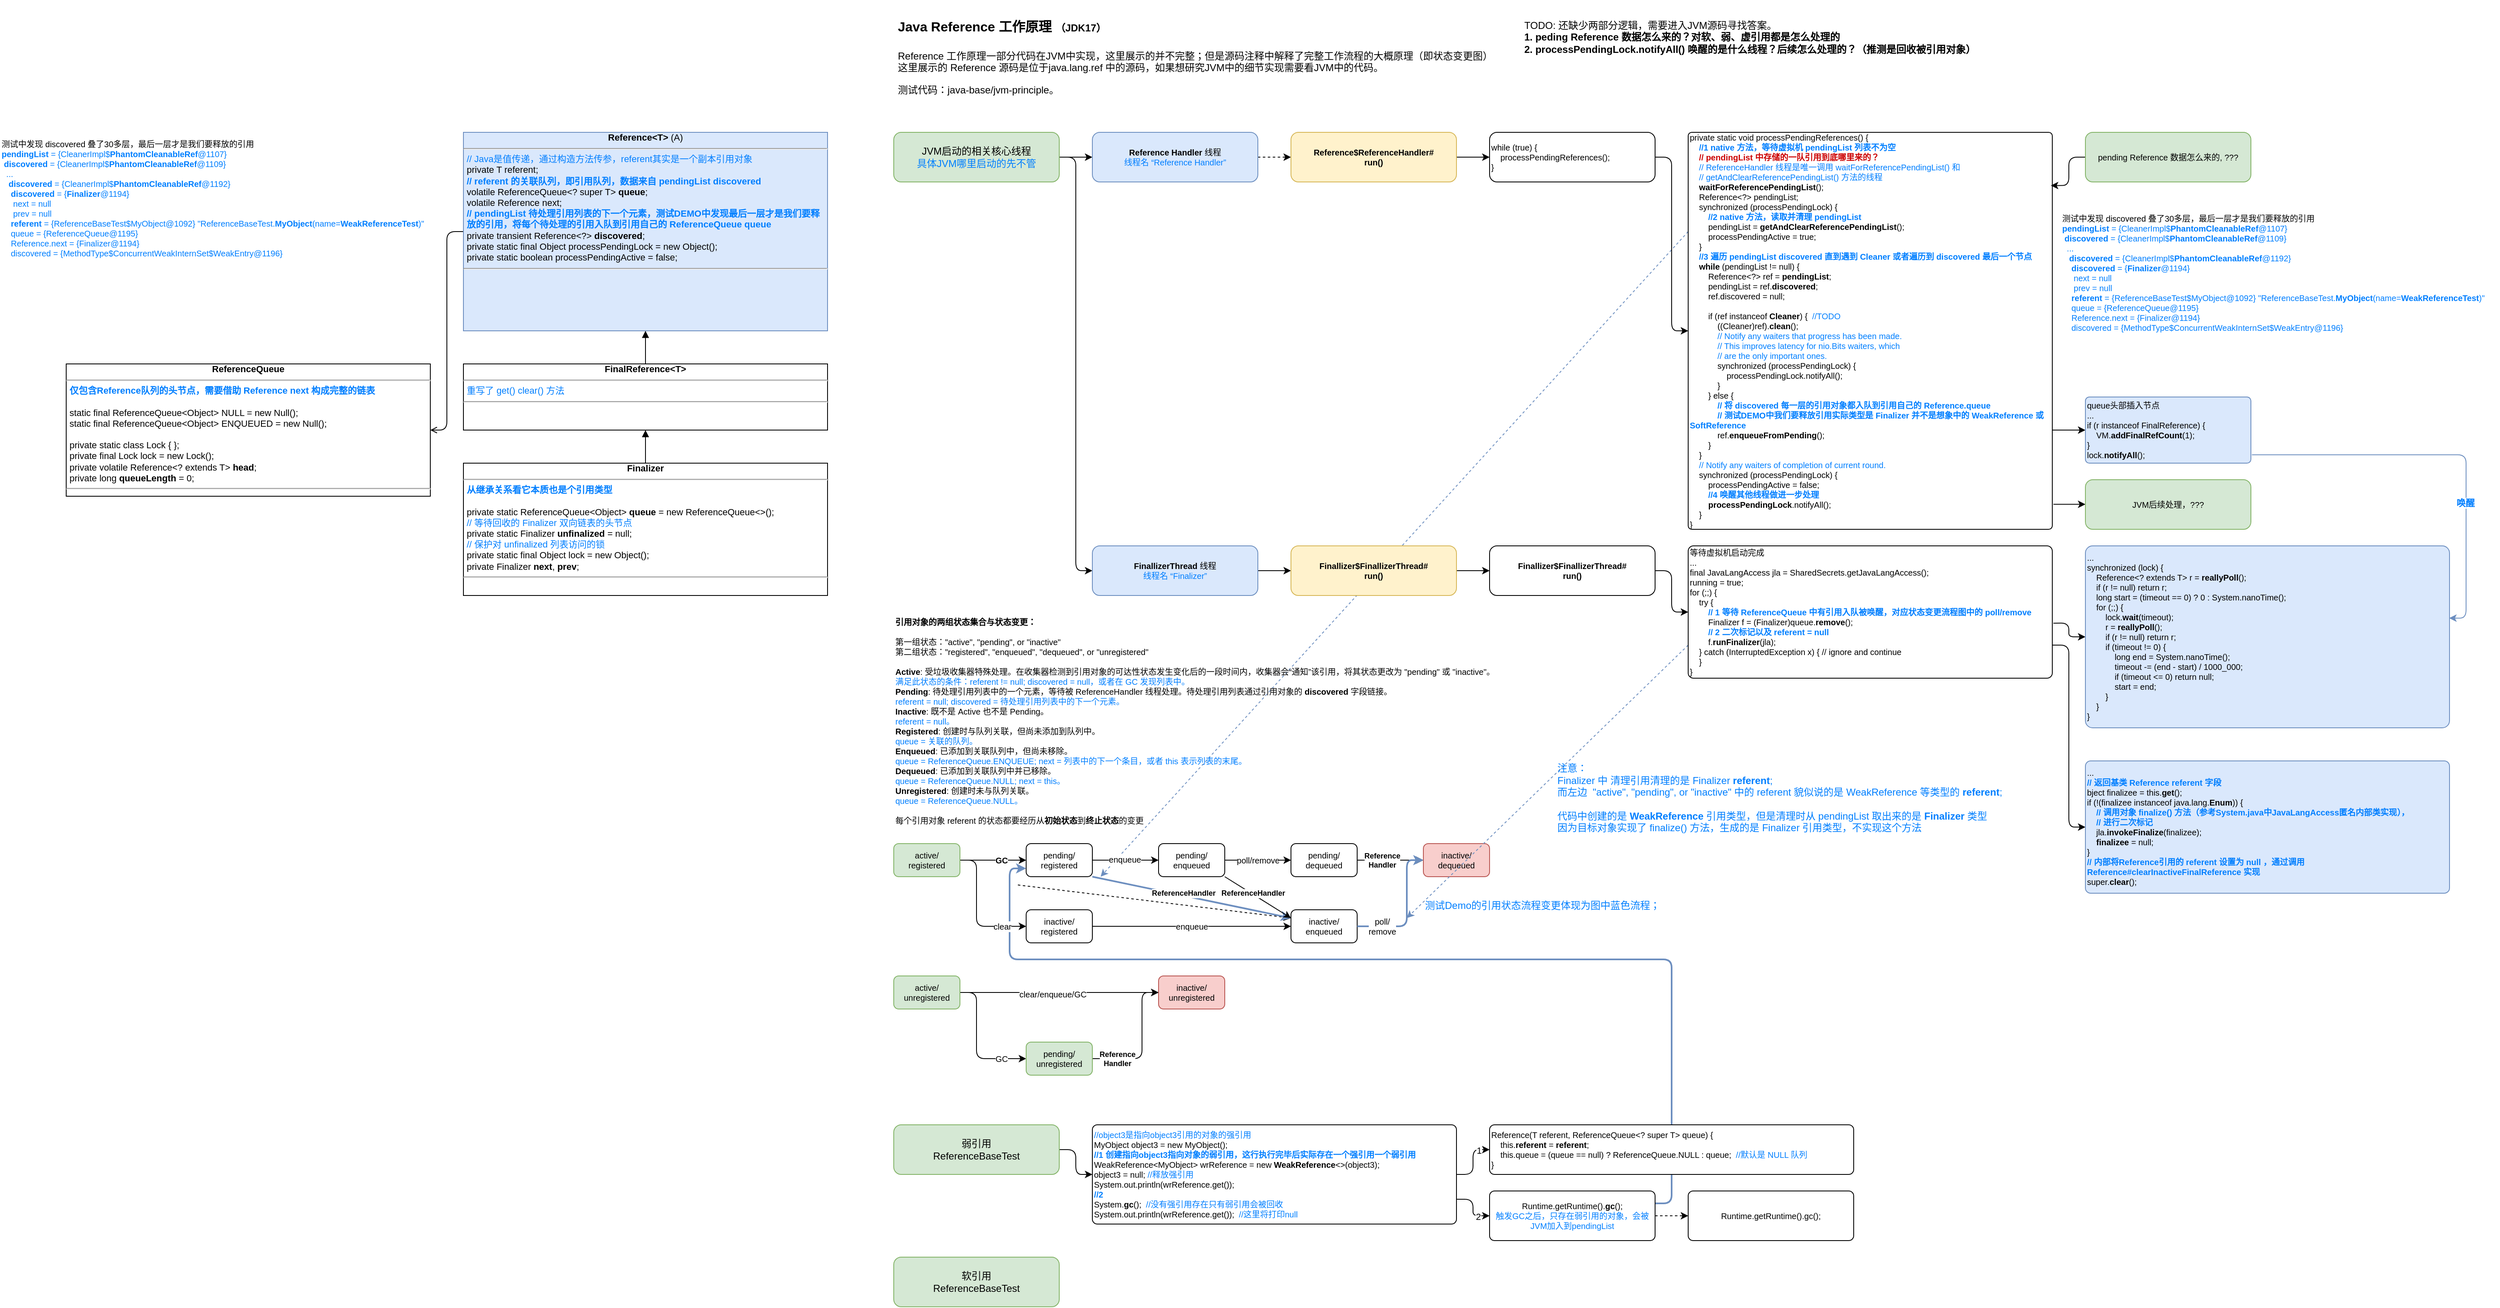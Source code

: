 <mxfile version="21.6.5" type="device">
  <diagram name="第 1 页" id="dGBytibN6w0eaGbTy-ad">
    <mxGraphModel dx="2871" dy="764" grid="1" gridSize="10" guides="1" tooltips="1" connect="1" arrows="1" fold="1" page="1" pageScale="1" pageWidth="827" pageHeight="1169" math="0" shadow="0">
      <root>
        <mxCell id="0" />
        <mxCell id="1" parent="0" />
        <mxCell id="RRvPjsy73d2A_iiVXvRi-102" style="rounded=0;orthogonalLoop=1;jettySize=auto;html=1;exitX=0;exitY=0.25;exitDx=0;exitDy=0;dashed=1;fillColor=#dae8fc;strokeColor=#6c8ebf;" edge="1" parent="1" source="RRvPjsy73d2A_iiVXvRi-16">
          <mxGeometry relative="1" as="geometry">
            <mxPoint x="290" y="1060" as="targetPoint" />
          </mxGeometry>
        </mxCell>
        <mxCell id="RRvPjsy73d2A_iiVXvRi-70" style="edgeStyle=orthogonalEdgeStyle;rounded=1;orthogonalLoop=1;jettySize=auto;html=1;exitX=1;exitY=0.25;exitDx=0;exitDy=0;entryX=0;entryY=0.75;entryDx=0;entryDy=0;fillColor=#dae8fc;strokeColor=#6c8ebf;strokeWidth=2;" edge="1" parent="1" source="RRvPjsy73d2A_iiVXvRi-65" target="RRvPjsy73d2A_iiVXvRi-22">
          <mxGeometry relative="1" as="geometry">
            <Array as="points">
              <mxPoint x="980" y="1455" />
              <mxPoint x="980" y="1160" />
              <mxPoint x="180" y="1160" />
              <mxPoint x="180" y="1050" />
            </Array>
          </mxGeometry>
        </mxCell>
        <mxCell id="RRvPjsy73d2A_iiVXvRi-1" value="&lt;h1&gt;&lt;font style=&quot;font-size: 16px;&quot;&gt;Java Reference 工作原理 &lt;/font&gt;&lt;font style=&quot;font-size: 12px;&quot;&gt;（JDK17）&lt;/font&gt;&lt;/h1&gt;&lt;p&gt;&lt;span style=&quot;background-color: initial;&quot;&gt;Reference 工作原理一部分代码在JVM中实现，这里展示的并不完整；但是源码注释中解释了完整工作流程的大概原理（即状态变更图）&lt;br&gt;这里展示的 Reference 源码是位于java.lang.ref 中的源码，如果想研究JVM中的细节实现需要看JVM中的代码。&lt;/span&gt;&lt;br&gt;&lt;/p&gt;&lt;p&gt;&lt;span style=&quot;background-color: initial;&quot;&gt;测试代码：java-base/jvm-principle。&lt;/span&gt;&lt;br&gt;&lt;/p&gt;" style="text;html=1;strokeColor=none;fillColor=none;spacing=5;spacingTop=-20;whiteSpace=wrap;overflow=hidden;rounded=0;" vertex="1" parent="1">
          <mxGeometry x="40" y="10" width="760" height="110" as="geometry" />
        </mxCell>
        <mxCell id="RRvPjsy73d2A_iiVXvRi-2" value="软引用&lt;br&gt;ReferenceBaseTest" style="rounded=1;whiteSpace=wrap;html=1;fillColor=#d5e8d4;strokeColor=#82b366;" vertex="1" parent="1">
          <mxGeometry x="40" y="1520" width="200" height="60" as="geometry" />
        </mxCell>
        <mxCell id="RRvPjsy73d2A_iiVXvRi-63" style="edgeStyle=orthogonalEdgeStyle;rounded=1;orthogonalLoop=1;jettySize=auto;html=1;exitX=1;exitY=0.5;exitDx=0;exitDy=0;" edge="1" parent="1" source="RRvPjsy73d2A_iiVXvRi-5" target="RRvPjsy73d2A_iiVXvRi-61">
          <mxGeometry relative="1" as="geometry" />
        </mxCell>
        <mxCell id="RRvPjsy73d2A_iiVXvRi-5" value="弱引用&lt;br&gt;ReferenceBaseTest" style="rounded=1;whiteSpace=wrap;html=1;fillColor=#d5e8d4;strokeColor=#82b366;" vertex="1" parent="1">
          <mxGeometry x="40" y="1360" width="200" height="60" as="geometry" />
        </mxCell>
        <mxCell id="RRvPjsy73d2A_iiVXvRi-11" value="" style="edgeStyle=orthogonalEdgeStyle;rounded=1;orthogonalLoop=1;jettySize=auto;html=1;" edge="1" parent="1" source="RRvPjsy73d2A_iiVXvRi-9" target="RRvPjsy73d2A_iiVXvRi-10">
          <mxGeometry relative="1" as="geometry" />
        </mxCell>
        <mxCell id="RRvPjsy73d2A_iiVXvRi-87" style="edgeStyle=orthogonalEdgeStyle;rounded=1;orthogonalLoop=1;jettySize=auto;html=1;exitX=1;exitY=0.5;exitDx=0;exitDy=0;entryX=0;entryY=0.5;entryDx=0;entryDy=0;" edge="1" parent="1" source="RRvPjsy73d2A_iiVXvRi-9" target="RRvPjsy73d2A_iiVXvRi-86">
          <mxGeometry relative="1" as="geometry" />
        </mxCell>
        <mxCell id="RRvPjsy73d2A_iiVXvRi-9" value="JVM启动的相关核心线程&lt;br&gt;&lt;font color=&quot;#007fff&quot;&gt;具体JVM哪里启动的先不管&lt;/font&gt;" style="rounded=1;whiteSpace=wrap;html=1;fillColor=#d5e8d4;strokeColor=#82b366;" vertex="1" parent="1">
          <mxGeometry x="40" y="160" width="200" height="60" as="geometry" />
        </mxCell>
        <mxCell id="RRvPjsy73d2A_iiVXvRi-13" value="" style="edgeStyle=orthogonalEdgeStyle;rounded=1;orthogonalLoop=1;jettySize=auto;html=1;dashed=1;" edge="1" parent="1" source="RRvPjsy73d2A_iiVXvRi-10" target="RRvPjsy73d2A_iiVXvRi-12">
          <mxGeometry relative="1" as="geometry" />
        </mxCell>
        <mxCell id="RRvPjsy73d2A_iiVXvRi-10" value="&lt;b style=&quot;font-size: 10px;&quot;&gt;Reference Handler&lt;/b&gt; 线程&lt;br&gt;&lt;font color=&quot;#007fff&quot;&gt;线程名 “Reference Handler”&lt;/font&gt;" style="rounded=1;whiteSpace=wrap;html=1;fillColor=#dae8fc;strokeColor=#6c8ebf;fontSize=10;" vertex="1" parent="1">
          <mxGeometry x="280" y="160" width="200" height="60" as="geometry" />
        </mxCell>
        <mxCell id="RRvPjsy73d2A_iiVXvRi-15" value="" style="edgeStyle=orthogonalEdgeStyle;rounded=1;orthogonalLoop=1;jettySize=auto;html=1;" edge="1" parent="1" source="RRvPjsy73d2A_iiVXvRi-12" target="RRvPjsy73d2A_iiVXvRi-14">
          <mxGeometry relative="1" as="geometry" />
        </mxCell>
        <mxCell id="RRvPjsy73d2A_iiVXvRi-12" value="&lt;b style=&quot;font-size: 10px;&quot;&gt;Reference$ReferenceHandler#&lt;br style=&quot;font-size: 10px;&quot;&gt;run()&lt;/b&gt;" style="rounded=1;whiteSpace=wrap;html=1;fillColor=#fff2cc;strokeColor=#d6b656;fontSize=10;" vertex="1" parent="1">
          <mxGeometry x="520" y="160" width="200" height="60" as="geometry" />
        </mxCell>
        <mxCell id="RRvPjsy73d2A_iiVXvRi-17" value="" style="edgeStyle=orthogonalEdgeStyle;rounded=1;orthogonalLoop=1;jettySize=auto;html=1;" edge="1" parent="1" source="RRvPjsy73d2A_iiVXvRi-14" target="RRvPjsy73d2A_iiVXvRi-16">
          <mxGeometry relative="1" as="geometry" />
        </mxCell>
        <mxCell id="RRvPjsy73d2A_iiVXvRi-14" value="&lt;div style=&quot;font-size: 10px;&quot;&gt;while (true) {&lt;/div&gt;&lt;div style=&quot;font-size: 10px;&quot;&gt;&amp;nbsp; &amp;nbsp; processPendingReferences();&lt;/div&gt;&lt;div style=&quot;font-size: 10px;&quot;&gt;}&lt;/div&gt;" style="rounded=1;whiteSpace=wrap;html=1;align=left;fontSize=10;" vertex="1" parent="1">
          <mxGeometry x="760" y="160" width="200" height="60" as="geometry" />
        </mxCell>
        <mxCell id="RRvPjsy73d2A_iiVXvRi-82" style="edgeStyle=orthogonalEdgeStyle;rounded=1;orthogonalLoop=1;jettySize=auto;html=1;exitX=1.003;exitY=0.937;exitDx=0;exitDy=0;entryX=0;entryY=0.5;entryDx=0;entryDy=0;exitPerimeter=0;" edge="1" parent="1" source="RRvPjsy73d2A_iiVXvRi-16" target="RRvPjsy73d2A_iiVXvRi-81">
          <mxGeometry relative="1" as="geometry" />
        </mxCell>
        <mxCell id="RRvPjsy73d2A_iiVXvRi-85" style="edgeStyle=orthogonalEdgeStyle;rounded=1;orthogonalLoop=1;jettySize=auto;html=1;exitX=1;exitY=0.75;exitDx=0;exitDy=0;" edge="1" parent="1" source="RRvPjsy73d2A_iiVXvRi-16" target="RRvPjsy73d2A_iiVXvRi-84">
          <mxGeometry relative="1" as="geometry" />
        </mxCell>
        <mxCell id="RRvPjsy73d2A_iiVXvRi-16" value="&lt;div style=&quot;font-size: 10px;&quot;&gt;private static void processPendingReferences() {&lt;/div&gt;&lt;div style=&quot;font-size: 10px;&quot;&gt;&lt;font color=&quot;#007fff&quot;&gt;&amp;nbsp; &lt;b&gt;&amp;nbsp; //1 native 方法，等待虚拟机 pendingList 列表不为空&lt;/b&gt;&lt;/font&gt;&lt;/div&gt;&lt;div style=&quot;font-size: 10px;&quot;&gt;&lt;b style=&quot;&quot;&gt;&lt;font color=&quot;#cc0000&quot;&gt;&amp;nbsp; &amp;nbsp; // pendingList 中存储的一队引用到底哪里来的？&lt;/font&gt;&lt;/b&gt;&lt;/div&gt;&lt;div style=&quot;font-size: 10px;&quot;&gt;&lt;font color=&quot;#007fff&quot;&gt;&amp;nbsp; &amp;nbsp; // ReferenceHandler 线程是唯一调用 waitForReferencePendingList() 和&amp;nbsp; &lt;br&gt;&amp;nbsp; &amp;nbsp; // getAndClearReferencePendingList() 方法的线程&lt;/font&gt;&lt;/div&gt;&lt;div style=&quot;font-size: 10px;&quot;&gt;&amp;nbsp; &amp;nbsp; &lt;b&gt;waitForReferencePendingList&lt;/b&gt;();&lt;/div&gt;&lt;div style=&quot;font-size: 10px;&quot;&gt;&amp;nbsp; &amp;nbsp; Reference&amp;lt;?&amp;gt; pendingList;&lt;/div&gt;&lt;div style=&quot;font-size: 10px;&quot;&gt;&amp;nbsp; &amp;nbsp; synchronized (processPendingLock) {&lt;/div&gt;&lt;div style=&quot;font-size: 10px;&quot;&gt;&lt;font color=&quot;#007fff&quot;&gt;&lt;b&gt;&lt;span style=&quot;white-space: pre;&quot;&gt;&#x9;&lt;/span&gt;//2 native 方法，读取并清理 pendingList&lt;br&gt;&lt;/b&gt;&lt;/font&gt;&lt;/div&gt;&lt;div style=&quot;font-size: 10px;&quot;&gt;&amp;nbsp; &amp;nbsp; &amp;nbsp; &amp;nbsp; pendingList = &lt;b&gt;getAndClearReferencePendingList&lt;/b&gt;();&lt;/div&gt;&lt;div style=&quot;font-size: 10px;&quot;&gt;&amp;nbsp; &amp;nbsp; &amp;nbsp; &amp;nbsp; processPendingActive = true;&lt;/div&gt;&lt;div style=&quot;font-size: 10px;&quot;&gt;&amp;nbsp; &amp;nbsp; }&lt;/div&gt;&lt;div style=&quot;font-size: 10px;&quot;&gt;&lt;b&gt;&lt;font color=&quot;#007fff&quot;&gt;&amp;nbsp; &amp;nbsp; //3 遍历 pendingList discovered 直到遇到 Cleaner 或者遍历到 discovered 最后一个节点&lt;/font&gt;&lt;/b&gt;&lt;/div&gt;&lt;div style=&quot;font-size: 10px;&quot;&gt;&amp;nbsp; &amp;nbsp; &lt;b&gt;while&lt;/b&gt; (pendingList != null) {&lt;/div&gt;&lt;div style=&quot;font-size: 10px;&quot;&gt;&amp;nbsp; &amp;nbsp; &amp;nbsp; &amp;nbsp; Reference&amp;lt;?&amp;gt; ref = &lt;b&gt;pendingList&lt;/b&gt;;&lt;/div&gt;&lt;div style=&quot;font-size: 10px;&quot;&gt;&amp;nbsp; &amp;nbsp; &amp;nbsp; &amp;nbsp; pendingList = ref.&lt;b&gt;discovered&lt;/b&gt;;&lt;/div&gt;&lt;div style=&quot;font-size: 10px;&quot;&gt;&amp;nbsp; &amp;nbsp; &amp;nbsp; &amp;nbsp; ref.discovered = null;&lt;/div&gt;&lt;div style=&quot;font-size: 10px;&quot;&gt;&lt;br style=&quot;font-size: 10px;&quot;&gt;&lt;/div&gt;&lt;div style=&quot;font-size: 10px;&quot;&gt;&amp;nbsp; &amp;nbsp; &amp;nbsp; &amp;nbsp; if (ref instanceof &lt;b&gt;Cleaner&lt;/b&gt;) {&amp;nbsp; &lt;font color=&quot;#007fff&quot;&gt;//TODO&lt;/font&gt;&lt;/div&gt;&lt;div style=&quot;font-size: 10px;&quot;&gt;&amp;nbsp; &amp;nbsp; &amp;nbsp; &amp;nbsp; &amp;nbsp; &amp;nbsp; ((Cleaner)ref).&lt;b&gt;clean&lt;/b&gt;();&lt;/div&gt;&lt;div style=&quot;font-size: 10px;&quot;&gt;&lt;font color=&quot;#007fff&quot;&gt;&amp;nbsp; &amp;nbsp; &amp;nbsp; &amp;nbsp; &amp;nbsp; &amp;nbsp; // Notify any waiters that progress has been made.&lt;/font&gt;&lt;/div&gt;&lt;div style=&quot;font-size: 10px;&quot;&gt;&lt;font color=&quot;#007fff&quot;&gt;&amp;nbsp; &amp;nbsp; &amp;nbsp; &amp;nbsp; &amp;nbsp; &amp;nbsp; // This improves latency for nio.Bits waiters, which&lt;/font&gt;&lt;/div&gt;&lt;div style=&quot;font-size: 10px;&quot;&gt;&lt;font color=&quot;#007fff&quot;&gt;&amp;nbsp; &amp;nbsp; &amp;nbsp; &amp;nbsp; &amp;nbsp; &amp;nbsp; // are the only important ones.&lt;/font&gt;&lt;/div&gt;&lt;div style=&quot;font-size: 10px;&quot;&gt;&amp;nbsp; &amp;nbsp; &amp;nbsp; &amp;nbsp; &amp;nbsp; &amp;nbsp; synchronized (processPendingLock) {&lt;/div&gt;&lt;div style=&quot;font-size: 10px;&quot;&gt;&amp;nbsp; &amp;nbsp; &amp;nbsp; &amp;nbsp; &amp;nbsp; &amp;nbsp; &amp;nbsp; &amp;nbsp; processPendingLock.notifyAll();&lt;/div&gt;&lt;div style=&quot;font-size: 10px;&quot;&gt;&amp;nbsp; &amp;nbsp; &amp;nbsp; &amp;nbsp; &amp;nbsp; &amp;nbsp; }&lt;/div&gt;&lt;div style=&quot;font-size: 10px;&quot;&gt;&amp;nbsp; &amp;nbsp; &amp;nbsp; &amp;nbsp; } else {&lt;/div&gt;&lt;div style=&quot;font-size: 10px;&quot;&gt;&lt;font color=&quot;#007fff&quot;&gt;&lt;b&gt;&lt;span style=&quot;white-space: pre;&quot;&gt;&#x9;&lt;/span&gt;&amp;nbsp; &amp;nbsp; // 将 discovered 每一层的引用对象都入队到引用自己的 Reference.queue&amp;nbsp;&lt;/b&gt;&lt;/font&gt;&lt;br&gt;&lt;/div&gt;&lt;div style=&quot;font-size: 10px;&quot;&gt;&lt;font color=&quot;#007fff&quot;&gt;&lt;b&gt;&amp;nbsp; &amp;nbsp; &amp;nbsp; &amp;nbsp; &amp;nbsp; &amp;nbsp; // 测试DEMO中我们要释放引用实际类型是 Finalizer 并不是想象中的 WeakReference 或 SoftReference&lt;/b&gt;&lt;/font&gt;&lt;/div&gt;&lt;div style=&quot;font-size: 10px;&quot;&gt;&amp;nbsp; &amp;nbsp; &amp;nbsp; &amp;nbsp; &amp;nbsp; &amp;nbsp; ref.&lt;b&gt;enqueueFromPending&lt;/b&gt;();&lt;/div&gt;&lt;div style=&quot;font-size: 10px;&quot;&gt;&amp;nbsp; &amp;nbsp; &amp;nbsp; &amp;nbsp; }&lt;/div&gt;&lt;div style=&quot;font-size: 10px;&quot;&gt;&amp;nbsp; &amp;nbsp; }&lt;/div&gt;&lt;div style=&quot;font-size: 10px;&quot;&gt;&lt;font color=&quot;#007fff&quot;&gt;&amp;nbsp; &amp;nbsp; // Notify any waiters of completion of current round.&lt;/font&gt;&lt;/div&gt;&lt;div style=&quot;font-size: 10px;&quot;&gt;&amp;nbsp; &amp;nbsp; synchronized (processPendingLock) {&lt;/div&gt;&lt;div style=&quot;font-size: 10px;&quot;&gt;&amp;nbsp; &amp;nbsp; &amp;nbsp; &amp;nbsp; processPendingActive = false;&lt;/div&gt;&lt;div style=&quot;font-size: 10px;&quot;&gt;&lt;font color=&quot;#007fff&quot;&gt;&lt;b&gt;&amp;nbsp; &amp;nbsp; &amp;nbsp; &amp;nbsp; //4 唤醒其他线程做进一步处理&lt;/b&gt;&lt;/font&gt;&lt;/div&gt;&lt;div style=&quot;font-size: 10px;&quot;&gt;&amp;nbsp; &amp;nbsp; &amp;nbsp; &amp;nbsp; &lt;b&gt;processPendingLock&lt;/b&gt;.notifyAll();&lt;/div&gt;&lt;div style=&quot;font-size: 10px;&quot;&gt;&amp;nbsp; &amp;nbsp; }&lt;/div&gt;&lt;div style=&quot;font-size: 10px;&quot;&gt;}&lt;/div&gt;" style="rounded=1;whiteSpace=wrap;html=1;align=left;arcSize=1;fontSize=10;" vertex="1" parent="1">
          <mxGeometry x="1000" y="160" width="440" height="480" as="geometry" />
        </mxCell>
        <mxCell id="RRvPjsy73d2A_iiVXvRi-78" style="edgeStyle=orthogonalEdgeStyle;rounded=1;orthogonalLoop=1;jettySize=auto;html=1;exitX=0;exitY=0.5;exitDx=0;exitDy=0;entryX=1;entryY=0.5;entryDx=0;entryDy=0;endArrow=open;endFill=0;" edge="1" parent="1" source="RRvPjsy73d2A_iiVXvRi-18" target="RRvPjsy73d2A_iiVXvRi-77">
          <mxGeometry relative="1" as="geometry" />
        </mxCell>
        <mxCell id="RRvPjsy73d2A_iiVXvRi-18" value="&lt;div style=&quot;text-align: center; font-size: 11px;&quot;&gt;&lt;b style=&quot;font-size: 11px;&quot;&gt;Reference&amp;lt;T&amp;gt;&lt;/b&gt;&lt;span style=&quot;background-color: initial; font-size: 11px;&quot;&gt;&amp;nbsp;(A)&lt;/span&gt;&lt;/div&gt;&lt;hr style=&quot;font-size: 11px;&quot;&gt;&lt;p style=&quot;margin: 0px 0px 0px 4px; font-size: 11px;&quot;&gt;&lt;font color=&quot;#007fff&quot; style=&quot;font-size: 11px;&quot;&gt;// Java是值传递，通过构造方法传参，referent其实是一个副本引用对象&lt;/font&gt;&lt;/p&gt;&lt;p style=&quot;margin: 0px 0px 0px 4px; font-size: 11px;&quot;&gt;private T referent;&lt;/p&gt;&lt;p style=&quot;margin: 0px 0px 0px 4px; font-size: 11px;&quot;&gt;&lt;font color=&quot;#007fff&quot; style=&quot;font-size: 11px;&quot;&gt;&lt;b&gt;// referent 的关联队列，即引用队列，数据来自 pendingList discovered&amp;nbsp;&lt;/b&gt;&lt;/font&gt;&lt;/p&gt;&lt;p style=&quot;margin: 0px 0px 0px 4px; font-size: 11px;&quot;&gt;volatile ReferenceQueue&amp;lt;? super T&amp;gt; &lt;b style=&quot;font-size: 11px;&quot;&gt;queue&lt;/b&gt;;&lt;br style=&quot;font-size: 11px;&quot;&gt;&lt;/p&gt;&lt;p style=&quot;margin: 0px 0px 0px 4px; font-size: 11px;&quot;&gt;volatile Reference next;&lt;br style=&quot;font-size: 11px;&quot;&gt;&lt;/p&gt;&lt;p style=&quot;margin: 0px 0px 0px 4px; font-size: 11px;&quot;&gt;&lt;font color=&quot;#007fff&quot;&gt;&lt;b&gt;//&amp;nbsp;pendingList 待处理引用列表的下一个元素，测试DEMO中发现最后一层才是我们要释放的引用，将每个待处理的引用入队到引用自己的&lt;/b&gt;&lt;/font&gt;&lt;font color=&quot;#007fff&quot;&gt;&lt;b&gt;&amp;nbsp;ReferenceQueue queue&lt;/b&gt;&lt;/font&gt;&lt;/p&gt;&lt;p style=&quot;margin: 0px 0px 0px 4px; font-size: 11px;&quot;&gt;private transient Reference&amp;lt;?&amp;gt; &lt;b&gt;discovered&lt;/b&gt;;&lt;/p&gt;&lt;p style=&quot;margin: 0px 0px 0px 4px; font-size: 11px;&quot;&gt;private static final Object processPendingLock = new Object();&lt;/p&gt;&lt;p style=&quot;margin: 0px 0px 0px 4px; font-size: 11px;&quot;&gt;private static boolean processPendingActive = false;&lt;/p&gt;&lt;hr style=&quot;font-size: 11px;&quot;&gt;&lt;p style=&quot;margin: 0px 0px 0px 4px; font-size: 11px;&quot;&gt;&lt;br style=&quot;font-size: 11px;&quot;&gt;&lt;/p&gt;" style="verticalAlign=top;align=left;overflow=fill;fontSize=11;fontFamily=Helvetica;html=1;whiteSpace=wrap;fillColor=#dae8fc;strokeColor=#6c8ebf;" vertex="1" parent="1">
          <mxGeometry x="-480" y="160" width="440" height="240" as="geometry" />
        </mxCell>
        <mxCell id="RRvPjsy73d2A_iiVXvRi-19" value="&lt;b&gt;引用对象的两组状态集合与状态变更：&lt;br style=&quot;font-size: 10px;&quot;&gt;&lt;/b&gt;&lt;br&gt;第一组状态：&quot;active&quot;, &quot;pending&quot;, or &quot;inactive&quot;&lt;br style=&quot;font-size: 10px;&quot;&gt;第二组状态：&quot;registered&quot;, &quot;enqueued&quot;, &quot;dequeued&quot;, or &quot;unregistered&quot;&lt;br&gt;&lt;br&gt;&lt;div&gt;&lt;b&gt;Active&lt;/b&gt;: 受垃圾收集器特殊处理。在收集器检测到引用对象的可达性状态发生变化后的一段时间内，收集器会“通知”该引用，将其状态更改为 &quot;pending&quot; 或 &quot;inactive&quot;。&lt;/div&gt;&lt;div&gt;&lt;font color=&quot;#007fff&quot;&gt;满足此状态的条件：referent != null; discovered = null，或者在 GC 发现列表中。&lt;/font&gt;&lt;/div&gt;&lt;div&gt;&lt;b&gt;Pending&lt;/b&gt;: 待处理引用列表中的一个元素，等待被 ReferenceHandler 线程处理。待处理引用列表通过引用对象的 &lt;b&gt;discovered&lt;/b&gt; 字段链接。&lt;/div&gt;&lt;div&gt;&lt;font color=&quot;#007fff&quot;&gt;referent = null; discovered = 待处理引用列表中的下一个元素。&lt;/font&gt;&lt;/div&gt;&lt;div&gt;&lt;b&gt;Inactive&lt;/b&gt;: 既不是 Active 也不是 Pending。&lt;/div&gt;&lt;div&gt;&lt;font color=&quot;#007fff&quot;&gt;referent = null。&lt;/font&gt;&lt;/div&gt;&lt;div&gt;&lt;b&gt;Registered&lt;/b&gt;: 创建时与队列关联，但尚未添加到队列中。&lt;/div&gt;&lt;div&gt;&lt;font color=&quot;#007fff&quot;&gt;queue = 关联的队列。&lt;/font&gt;&lt;/div&gt;&lt;div&gt;&lt;b&gt;Enqueued&lt;/b&gt;: 已添加到关联队列中，但尚未移除。&lt;/div&gt;&lt;div&gt;&lt;font color=&quot;#007fff&quot;&gt;queue = ReferenceQueue.ENQUEUE; next = 列表中的下一个条目，或者 this 表示列表的末尾。&lt;/font&gt;&lt;/div&gt;&lt;div&gt;&lt;b&gt;Dequeued&lt;/b&gt;: 已添加到关联队列中并已移除。&lt;/div&gt;&lt;div&gt;&lt;font color=&quot;#007fff&quot;&gt;queue = ReferenceQueue.NULL; next = this。&lt;/font&gt;&lt;/div&gt;&lt;div&gt;&lt;b&gt;Unregistered&lt;/b&gt;: 创建时未与队列关联。&lt;/div&gt;&lt;div&gt;&lt;font color=&quot;#007fff&quot;&gt;queue = ReferenceQueue.NULL。&lt;/font&gt;&lt;/div&gt;&lt;div&gt;&lt;font color=&quot;#007fff&quot;&gt;&lt;br&gt;&lt;/font&gt;&lt;/div&gt;&lt;div&gt;每个引用对象 referent 的状态都要经历从&lt;b&gt;初始状态&lt;/b&gt;到&lt;b&gt;终止状态&lt;/b&gt;的变更&lt;/div&gt;" style="text;html=1;align=left;verticalAlign=top;resizable=0;points=[];autosize=1;strokeColor=none;fillColor=none;fontSize=10;" vertex="1" parent="1">
          <mxGeometry x="40" y="740" width="750" height="270" as="geometry" />
        </mxCell>
        <mxCell id="RRvPjsy73d2A_iiVXvRi-23" value="" style="edgeStyle=orthogonalEdgeStyle;rounded=1;orthogonalLoop=1;jettySize=auto;html=1;" edge="1" parent="1" source="RRvPjsy73d2A_iiVXvRi-20" target="RRvPjsy73d2A_iiVXvRi-22">
          <mxGeometry relative="1" as="geometry" />
        </mxCell>
        <mxCell id="RRvPjsy73d2A_iiVXvRi-24" value="GC" style="edgeLabel;html=1;align=center;verticalAlign=middle;resizable=0;points=[];fontSize=10;fontStyle=1" vertex="1" connectable="0" parent="RRvPjsy73d2A_iiVXvRi-23">
          <mxGeometry x="-0.021" y="1" relative="1" as="geometry">
            <mxPoint x="11" y="1" as="offset" />
          </mxGeometry>
        </mxCell>
        <mxCell id="RRvPjsy73d2A_iiVXvRi-36" style="edgeStyle=orthogonalEdgeStyle;rounded=1;orthogonalLoop=1;jettySize=auto;html=1;exitX=1;exitY=0.5;exitDx=0;exitDy=0;entryX=0;entryY=0.5;entryDx=0;entryDy=0;" edge="1" parent="1" source="RRvPjsy73d2A_iiVXvRi-20" target="RRvPjsy73d2A_iiVXvRi-35">
          <mxGeometry relative="1" as="geometry">
            <Array as="points">
              <mxPoint x="140" y="1040" />
              <mxPoint x="140" y="1120" />
            </Array>
          </mxGeometry>
        </mxCell>
        <mxCell id="RRvPjsy73d2A_iiVXvRi-37" value="&lt;font style=&quot;font-size: 10px;&quot;&gt;clear&lt;/font&gt;" style="edgeLabel;html=1;align=center;verticalAlign=middle;resizable=0;points=[];" vertex="1" connectable="0" parent="RRvPjsy73d2A_iiVXvRi-36">
          <mxGeometry x="0.545" y="-2" relative="1" as="geometry">
            <mxPoint x="7" y="-2" as="offset" />
          </mxGeometry>
        </mxCell>
        <mxCell id="RRvPjsy73d2A_iiVXvRi-59" style="rounded=1;orthogonalLoop=1;jettySize=auto;html=1;entryX=0;entryY=0.25;entryDx=0;entryDy=0;dashed=1;" edge="1" parent="1" target="RRvPjsy73d2A_iiVXvRi-38">
          <mxGeometry relative="1" as="geometry">
            <mxPoint x="190" y="1070" as="sourcePoint" />
          </mxGeometry>
        </mxCell>
        <mxCell id="RRvPjsy73d2A_iiVXvRi-20" value="active/&lt;br&gt;registered" style="rounded=1;whiteSpace=wrap;html=1;fontSize=10;fillColor=#d5e8d4;strokeColor=#82b366;" vertex="1" parent="1">
          <mxGeometry x="40" y="1020" width="80" height="40" as="geometry" />
        </mxCell>
        <mxCell id="RRvPjsy73d2A_iiVXvRi-46" style="edgeStyle=orthogonalEdgeStyle;rounded=1;orthogonalLoop=1;jettySize=auto;html=1;exitX=1;exitY=0.5;exitDx=0;exitDy=0;" edge="1" parent="1" source="RRvPjsy73d2A_iiVXvRi-21" target="RRvPjsy73d2A_iiVXvRi-45">
          <mxGeometry relative="1" as="geometry" />
        </mxCell>
        <mxCell id="RRvPjsy73d2A_iiVXvRi-47" value="clear/enqueue/GC" style="edgeLabel;html=1;align=center;verticalAlign=middle;resizable=0;points=[];fontSize=10;" vertex="1" connectable="0" parent="RRvPjsy73d2A_iiVXvRi-46">
          <mxGeometry x="-0.07" y="-2" relative="1" as="geometry">
            <mxPoint as="offset" />
          </mxGeometry>
        </mxCell>
        <mxCell id="RRvPjsy73d2A_iiVXvRi-49" style="edgeStyle=orthogonalEdgeStyle;rounded=1;orthogonalLoop=1;jettySize=auto;html=1;exitX=1;exitY=0.5;exitDx=0;exitDy=0;entryX=0;entryY=0.5;entryDx=0;entryDy=0;" edge="1" parent="1" source="RRvPjsy73d2A_iiVXvRi-21" target="RRvPjsy73d2A_iiVXvRi-48">
          <mxGeometry relative="1" as="geometry">
            <Array as="points">
              <mxPoint x="140" y="1200" />
              <mxPoint x="140" y="1280" />
            </Array>
          </mxGeometry>
        </mxCell>
        <mxCell id="RRvPjsy73d2A_iiVXvRi-50" value="GC" style="edgeLabel;html=1;align=center;verticalAlign=middle;resizable=0;points=[];fontSize=10;" vertex="1" connectable="0" parent="RRvPjsy73d2A_iiVXvRi-49">
          <mxGeometry x="0.515" relative="1" as="geometry">
            <mxPoint x="9" as="offset" />
          </mxGeometry>
        </mxCell>
        <mxCell id="RRvPjsy73d2A_iiVXvRi-21" value="active/&lt;br&gt;unregistered" style="rounded=1;whiteSpace=wrap;html=1;fontSize=10;fillColor=#d5e8d4;strokeColor=#82b366;" vertex="1" parent="1">
          <mxGeometry x="40" y="1180" width="80" height="40" as="geometry" />
        </mxCell>
        <mxCell id="RRvPjsy73d2A_iiVXvRi-27" style="edgeStyle=orthogonalEdgeStyle;rounded=1;orthogonalLoop=1;jettySize=auto;html=1;exitX=1;exitY=0.5;exitDx=0;exitDy=0;" edge="1" parent="1" source="RRvPjsy73d2A_iiVXvRi-22" target="RRvPjsy73d2A_iiVXvRi-26">
          <mxGeometry relative="1" as="geometry" />
        </mxCell>
        <mxCell id="RRvPjsy73d2A_iiVXvRi-32" value="enqueue" style="edgeLabel;html=1;align=center;verticalAlign=middle;resizable=0;points=[];fontSize=10;" vertex="1" connectable="0" parent="RRvPjsy73d2A_iiVXvRi-27">
          <mxGeometry x="-0.021" y="1" relative="1" as="geometry">
            <mxPoint as="offset" />
          </mxGeometry>
        </mxCell>
        <mxCell id="RRvPjsy73d2A_iiVXvRi-56" style="rounded=1;orthogonalLoop=1;jettySize=auto;html=1;exitX=1;exitY=1;exitDx=0;exitDy=0;entryX=0;entryY=0.25;entryDx=0;entryDy=0;fillColor=#dae8fc;strokeColor=#6c8ebf;strokeWidth=2;" edge="1" parent="1" source="RRvPjsy73d2A_iiVXvRi-22" target="RRvPjsy73d2A_iiVXvRi-38">
          <mxGeometry relative="1" as="geometry" />
        </mxCell>
        <mxCell id="RRvPjsy73d2A_iiVXvRi-58" value="ReferenceHandler" style="edgeLabel;html=1;align=center;verticalAlign=middle;resizable=0;points=[];fontSize=9;fontStyle=1" vertex="1" connectable="0" parent="RRvPjsy73d2A_iiVXvRi-56">
          <mxGeometry x="-0.068" y="-1" relative="1" as="geometry">
            <mxPoint x="-2" y="-4" as="offset" />
          </mxGeometry>
        </mxCell>
        <mxCell id="RRvPjsy73d2A_iiVXvRi-22" value="pending/&lt;br&gt;registered" style="rounded=1;whiteSpace=wrap;html=1;fontSize=10;" vertex="1" parent="1">
          <mxGeometry x="200" y="1020" width="80" height="40" as="geometry" />
        </mxCell>
        <mxCell id="RRvPjsy73d2A_iiVXvRi-29" style="edgeStyle=orthogonalEdgeStyle;rounded=1;orthogonalLoop=1;jettySize=auto;html=1;exitX=1;exitY=0.5;exitDx=0;exitDy=0;entryX=0;entryY=0.5;entryDx=0;entryDy=0;" edge="1" parent="1" source="RRvPjsy73d2A_iiVXvRi-26" target="RRvPjsy73d2A_iiVXvRi-28">
          <mxGeometry relative="1" as="geometry" />
        </mxCell>
        <mxCell id="RRvPjsy73d2A_iiVXvRi-33" value="&lt;font style=&quot;font-size: 10px;&quot;&gt;poll/remove&lt;/font&gt;" style="edgeLabel;html=1;align=center;verticalAlign=middle;resizable=0;points=[];" vertex="1" connectable="0" parent="RRvPjsy73d2A_iiVXvRi-29">
          <mxGeometry x="-0.072" y="-3" relative="1" as="geometry">
            <mxPoint x="3" y="-3" as="offset" />
          </mxGeometry>
        </mxCell>
        <mxCell id="RRvPjsy73d2A_iiVXvRi-55" style="rounded=1;orthogonalLoop=1;jettySize=auto;html=1;exitX=1;exitY=1;exitDx=0;exitDy=0;entryX=0;entryY=0.25;entryDx=0;entryDy=0;" edge="1" parent="1" source="RRvPjsy73d2A_iiVXvRi-26" target="RRvPjsy73d2A_iiVXvRi-38">
          <mxGeometry relative="1" as="geometry" />
        </mxCell>
        <mxCell id="RRvPjsy73d2A_iiVXvRi-57" value="&lt;font style=&quot;font-size: 9px;&quot;&gt;ReferenceHandler&lt;/font&gt;" style="edgeLabel;html=1;align=center;verticalAlign=middle;resizable=0;points=[];fontSize=9;fontStyle=1" vertex="1" connectable="0" parent="RRvPjsy73d2A_iiVXvRi-55">
          <mxGeometry x="-0.165" relative="1" as="geometry">
            <mxPoint y="-1" as="offset" />
          </mxGeometry>
        </mxCell>
        <mxCell id="RRvPjsy73d2A_iiVXvRi-26" value="pending/&lt;br&gt;enqueued" style="rounded=1;whiteSpace=wrap;html=1;fontSize=10;" vertex="1" parent="1">
          <mxGeometry x="360" y="1020" width="80" height="40" as="geometry" />
        </mxCell>
        <mxCell id="RRvPjsy73d2A_iiVXvRi-31" style="edgeStyle=orthogonalEdgeStyle;rounded=1;orthogonalLoop=1;jettySize=auto;html=1;exitX=1;exitY=0.5;exitDx=0;exitDy=0;" edge="1" parent="1" source="RRvPjsy73d2A_iiVXvRi-28" target="RRvPjsy73d2A_iiVXvRi-30">
          <mxGeometry relative="1" as="geometry" />
        </mxCell>
        <mxCell id="RRvPjsy73d2A_iiVXvRi-34" value="&lt;font style=&quot;font-size: 9px;&quot;&gt;Reference&lt;br style=&quot;font-size: 9px;&quot;&gt;Handler&lt;/font&gt;" style="edgeLabel;html=1;align=center;verticalAlign=middle;resizable=0;points=[];fontSize=9;fontStyle=1" vertex="1" connectable="0" parent="RRvPjsy73d2A_iiVXvRi-31">
          <mxGeometry x="0.031" relative="1" as="geometry">
            <mxPoint x="-11" as="offset" />
          </mxGeometry>
        </mxCell>
        <mxCell id="RRvPjsy73d2A_iiVXvRi-28" value="pending/&lt;br&gt;dequeued" style="rounded=1;whiteSpace=wrap;html=1;fontSize=10;" vertex="1" parent="1">
          <mxGeometry x="520" y="1020" width="80" height="40" as="geometry" />
        </mxCell>
        <mxCell id="RRvPjsy73d2A_iiVXvRi-30" value="inactive/&lt;br&gt;dequeued" style="rounded=1;whiteSpace=wrap;html=1;fontSize=10;fillColor=#f8cecc;strokeColor=#b85450;" vertex="1" parent="1">
          <mxGeometry x="680" y="1020" width="80" height="40" as="geometry" />
        </mxCell>
        <mxCell id="RRvPjsy73d2A_iiVXvRi-39" value="&lt;font style=&quot;font-size: 10px;&quot;&gt;enqueue&lt;/font&gt;" style="edgeStyle=orthogonalEdgeStyle;rounded=1;orthogonalLoop=1;jettySize=auto;html=1;exitX=1;exitY=0.5;exitDx=0;exitDy=0;entryX=0;entryY=0.5;entryDx=0;entryDy=0;" edge="1" parent="1" source="RRvPjsy73d2A_iiVXvRi-35" target="RRvPjsy73d2A_iiVXvRi-38">
          <mxGeometry relative="1" as="geometry" />
        </mxCell>
        <mxCell id="RRvPjsy73d2A_iiVXvRi-35" value="inactive/&lt;br&gt;registered" style="rounded=1;whiteSpace=wrap;html=1;fontSize=10;" vertex="1" parent="1">
          <mxGeometry x="200" y="1100" width="80" height="40" as="geometry" />
        </mxCell>
        <mxCell id="RRvPjsy73d2A_iiVXvRi-38" value="inactive/&lt;br&gt;enqueued" style="rounded=1;whiteSpace=wrap;html=1;fontSize=10;" vertex="1" parent="1">
          <mxGeometry x="520" y="1100" width="80" height="40" as="geometry" />
        </mxCell>
        <mxCell id="RRvPjsy73d2A_iiVXvRi-43" value="" style="edgeStyle=orthogonalEdgeStyle;rounded=1;orthogonalLoop=1;jettySize=auto;html=1;fillColor=#dae8fc;strokeColor=#6c8ebf;strokeWidth=2;entryX=0;entryY=0.5;entryDx=0;entryDy=0;" edge="1" parent="1" source="RRvPjsy73d2A_iiVXvRi-38" target="RRvPjsy73d2A_iiVXvRi-30">
          <mxGeometry relative="1" as="geometry">
            <mxPoint x="600" y="1120" as="sourcePoint" />
            <mxPoint x="680" y="1040" as="targetPoint" />
            <Array as="points">
              <mxPoint x="660" y="1120" />
              <mxPoint x="660" y="1040" />
            </Array>
          </mxGeometry>
        </mxCell>
        <mxCell id="RRvPjsy73d2A_iiVXvRi-44" value="poll/&lt;br style=&quot;font-size: 10px;&quot;&gt;remove" style="edgeLabel;html=1;align=center;verticalAlign=middle;resizable=0;points=[];fontSize=10;" vertex="1" connectable="0" parent="RRvPjsy73d2A_iiVXvRi-43">
          <mxGeometry x="-0.598" y="2" relative="1" as="geometry">
            <mxPoint x="-2" y="2" as="offset" />
          </mxGeometry>
        </mxCell>
        <mxCell id="RRvPjsy73d2A_iiVXvRi-45" value="inactive/&lt;br&gt;unregistered" style="rounded=1;whiteSpace=wrap;html=1;fontSize=10;fillColor=#f8cecc;strokeColor=#b85450;" vertex="1" parent="1">
          <mxGeometry x="360" y="1180" width="80" height="40" as="geometry" />
        </mxCell>
        <mxCell id="RRvPjsy73d2A_iiVXvRi-51" style="edgeStyle=orthogonalEdgeStyle;rounded=1;orthogonalLoop=1;jettySize=auto;html=1;exitX=1;exitY=0.5;exitDx=0;exitDy=0;entryX=0;entryY=0.5;entryDx=0;entryDy=0;" edge="1" parent="1" source="RRvPjsy73d2A_iiVXvRi-48" target="RRvPjsy73d2A_iiVXvRi-45">
          <mxGeometry relative="1" as="geometry">
            <Array as="points">
              <mxPoint x="340" y="1280" />
              <mxPoint x="340" y="1200" />
            </Array>
          </mxGeometry>
        </mxCell>
        <mxCell id="RRvPjsy73d2A_iiVXvRi-52" value="&lt;font style=&quot;font-size: 9px;&quot;&gt;&lt;b&gt;Reference&lt;br style=&quot;font-size: 9px;&quot;&gt;Handler&lt;/b&gt;&lt;/font&gt;" style="edgeLabel;html=1;align=center;verticalAlign=middle;resizable=0;points=[];fontSize=9;" vertex="1" connectable="0" parent="RRvPjsy73d2A_iiVXvRi-51">
          <mxGeometry x="-0.597" y="2" relative="1" as="geometry">
            <mxPoint x="-2" y="2" as="offset" />
          </mxGeometry>
        </mxCell>
        <mxCell id="RRvPjsy73d2A_iiVXvRi-48" value="pending/&lt;br&gt;unregistered" style="rounded=1;whiteSpace=wrap;html=1;fontSize=10;fillColor=#d5e8d4;strokeColor=#82b366;" vertex="1" parent="1">
          <mxGeometry x="200" y="1260" width="80" height="40" as="geometry" />
        </mxCell>
        <mxCell id="RRvPjsy73d2A_iiVXvRi-60" value="" style="edgeStyle=orthogonalEdgeStyle;rounded=1;orthogonalLoop=1;jettySize=auto;html=1;" edge="1" parent="1" source="RRvPjsy73d2A_iiVXvRi-61" target="RRvPjsy73d2A_iiVXvRi-62">
          <mxGeometry relative="1" as="geometry" />
        </mxCell>
        <mxCell id="RRvPjsy73d2A_iiVXvRi-64" value="1" style="edgeLabel;html=1;align=center;verticalAlign=middle;resizable=0;points=[];" vertex="1" connectable="0" parent="RRvPjsy73d2A_iiVXvRi-60">
          <mxGeometry x="0.61" y="-1" relative="1" as="geometry">
            <mxPoint as="offset" />
          </mxGeometry>
        </mxCell>
        <mxCell id="RRvPjsy73d2A_iiVXvRi-66" style="edgeStyle=orthogonalEdgeStyle;rounded=1;orthogonalLoop=1;jettySize=auto;html=1;exitX=1;exitY=0.75;exitDx=0;exitDy=0;" edge="1" parent="1" source="RRvPjsy73d2A_iiVXvRi-61" target="RRvPjsy73d2A_iiVXvRi-65">
          <mxGeometry relative="1" as="geometry" />
        </mxCell>
        <mxCell id="RRvPjsy73d2A_iiVXvRi-67" value="2" style="edgeLabel;html=1;align=center;verticalAlign=middle;resizable=0;points=[];" vertex="1" connectable="0" parent="RRvPjsy73d2A_iiVXvRi-66">
          <mxGeometry x="0.517" y="-1" relative="1" as="geometry">
            <mxPoint as="offset" />
          </mxGeometry>
        </mxCell>
        <mxCell id="RRvPjsy73d2A_iiVXvRi-61" value="&lt;div style=&quot;font-size: 10px;&quot;&gt;&lt;font color=&quot;#007fff&quot;&gt;//object3是指向object3引用的对象的强引用&lt;/font&gt;&lt;/div&gt;&lt;div style=&quot;font-size: 10px;&quot;&gt;MyObject object3 = new MyObject();&lt;/div&gt;&lt;font color=&quot;#007fff&quot;&gt;&lt;b&gt;//1 创建指向object3指向对象的弱引用，这行执行完毕后实际存在一个强引用一个弱引用&lt;/b&gt;&lt;/font&gt;&lt;div style=&quot;font-size: 10px;&quot;&gt;WeakReference&amp;lt;MyObject&amp;gt; wrReference = new &lt;b&gt;WeakReference&lt;/b&gt;&amp;lt;&amp;gt;(object3);&amp;nbsp;&amp;nbsp;&lt;/div&gt;&lt;div style=&quot;font-size: 10px;&quot;&gt;object3 = null; &lt;font color=&quot;#007fff&quot;&gt;//释放强引用&lt;/font&gt;&lt;/div&gt;&lt;div style=&quot;font-size: 10px;&quot;&gt;System.out.println(wrReference.get());&lt;/div&gt;&lt;div style=&quot;font-size: 10px;&quot;&gt;&lt;font color=&quot;#007fff&quot;&gt;&lt;b&gt;//2&amp;nbsp;&lt;/b&gt;&lt;/font&gt;&lt;/div&gt;&lt;div style=&quot;font-size: 10px;&quot;&gt;System.&lt;b&gt;gc&lt;/b&gt;();&amp;nbsp; &lt;font color=&quot;#007fff&quot;&gt;//没有强引用存在只有弱引用会被回收&lt;/font&gt;&lt;/div&gt;&lt;div style=&quot;font-size: 10px;&quot;&gt;System.out.println(wrReference.get());&amp;nbsp; &lt;font color=&quot;#007fff&quot;&gt;//这里将打印null&lt;/font&gt;&lt;/div&gt;" style="rounded=1;whiteSpace=wrap;html=1;fontSize=10;align=left;arcSize=5;" vertex="1" parent="1">
          <mxGeometry x="280" y="1360" width="440" height="120" as="geometry" />
        </mxCell>
        <mxCell id="RRvPjsy73d2A_iiVXvRi-62" value="&lt;div style=&quot;font-size: 10px;&quot;&gt;&lt;div&gt;Reference(T referent, ReferenceQueue&amp;lt;? super T&amp;gt; queue) {&lt;/div&gt;&lt;div&gt;&amp;nbsp; &amp;nbsp; this.&lt;b&gt;referent&lt;/b&gt; = &lt;b&gt;referent&lt;/b&gt;;&lt;/div&gt;&lt;div&gt;&amp;nbsp; &amp;nbsp; this.queue = (queue == null) ? ReferenceQueue.NULL : queue;&amp;nbsp; &lt;font color=&quot;#007fff&quot;&gt;//默认是 NULL 队列&lt;/font&gt;&lt;/div&gt;&lt;div&gt;}&lt;/div&gt;&lt;/div&gt;" style="rounded=1;whiteSpace=wrap;html=1;fontSize=10;align=left;arcSize=10;" vertex="1" parent="1">
          <mxGeometry x="760" y="1360" width="440" height="60" as="geometry" />
        </mxCell>
        <mxCell id="RRvPjsy73d2A_iiVXvRi-69" value="" style="edgeStyle=orthogonalEdgeStyle;rounded=1;orthogonalLoop=1;jettySize=auto;html=1;dashed=1;" edge="1" parent="1" source="RRvPjsy73d2A_iiVXvRi-65" target="RRvPjsy73d2A_iiVXvRi-68">
          <mxGeometry relative="1" as="geometry" />
        </mxCell>
        <mxCell id="RRvPjsy73d2A_iiVXvRi-65" value="&lt;div style=&quot;&quot;&gt;Runtime.getRuntime().&lt;b&gt;gc&lt;/b&gt;();&lt;br&gt;&lt;/div&gt;&lt;div style=&quot;&quot;&gt;&lt;font color=&quot;#007fff&quot;&gt;触发GC之后，只存在弱引用的对象，会被JVM加入到pendingList&lt;/font&gt;&lt;/div&gt;" style="rounded=1;whiteSpace=wrap;html=1;fontSize=10;align=center;arcSize=10;" vertex="1" parent="1">
          <mxGeometry x="760" y="1440" width="200" height="60" as="geometry" />
        </mxCell>
        <mxCell id="RRvPjsy73d2A_iiVXvRi-68" value="&lt;div style=&quot;&quot;&gt;Runtime.getRuntime().gc();&lt;br&gt;&lt;/div&gt;" style="rounded=1;whiteSpace=wrap;html=1;fontSize=10;align=center;arcSize=10;" vertex="1" parent="1">
          <mxGeometry x="1000" y="1440" width="200" height="60" as="geometry" />
        </mxCell>
        <mxCell id="RRvPjsy73d2A_iiVXvRi-71" value="测试中发现 discovered 叠了30多层，最后一层才是我们要释放的引用&lt;br style=&quot;font-size: 10px;&quot;&gt;&lt;div style=&quot;font-size: 10px;&quot;&gt;&lt;font color=&quot;#007fff&quot; style=&quot;font-size: 10px;&quot;&gt;&lt;b style=&quot;font-size: 10px;&quot;&gt;pendingList&lt;/b&gt; = {CleanerImpl$&lt;b&gt;PhantomCleanableRef&lt;/b&gt;@1107}&amp;nbsp;&lt;/font&gt;&lt;/div&gt;&lt;div style=&quot;font-size: 10px;&quot;&gt;&lt;font color=&quot;#007fff&quot; style=&quot;font-size: 10px;&quot;&gt;&amp;nbsp;&lt;b style=&quot;font-size: 10px;&quot;&gt;discovered&lt;/b&gt; = {CleanerImpl$&lt;b&gt;PhantomCleanableRef&lt;/b&gt;@1109}&amp;nbsp;&lt;/font&gt;&lt;/div&gt;&lt;div style=&quot;font-size: 10px;&quot;&gt;&lt;font color=&quot;#007fff&quot; style=&quot;font-size: 10px;&quot;&gt;&amp;nbsp; ...&lt;/font&gt;&lt;/div&gt;&lt;div style=&quot;font-size: 10px;&quot;&gt;&lt;font color=&quot;#007fff&quot; style=&quot;font-size: 10px;&quot;&gt;&amp;nbsp; &amp;nbsp;&lt;b style=&quot;font-size: 10px;&quot;&gt;discovered&lt;/b&gt; = {CleanerImpl$&lt;b&gt;PhantomCleanableRef&lt;/b&gt;@1192}&amp;nbsp;&lt;/font&gt;&lt;/div&gt;&lt;div style=&quot;font-size: 10px;&quot;&gt;&lt;font color=&quot;#007fff&quot; style=&quot;font-size: 10px;&quot;&gt;&amp;nbsp; &amp;nbsp; &lt;b style=&quot;font-size: 10px;&quot;&gt;discovered&lt;/b&gt; = {&lt;b&gt;Finalizer&lt;/b&gt;@1194}&amp;nbsp;&lt;/font&gt;&lt;/div&gt;&lt;div style=&quot;font-size: 10px;&quot;&gt;&lt;font color=&quot;#007fff&quot; style=&quot;font-size: 10px;&quot;&gt;&amp;nbsp; &amp;nbsp; &amp;nbsp;next = null&lt;/font&gt;&lt;/div&gt;&lt;div style=&quot;font-size: 10px;&quot;&gt;&lt;font color=&quot;#007fff&quot; style=&quot;font-size: 10px;&quot;&gt;&amp;nbsp; &amp;nbsp; &amp;nbsp;prev = null&lt;/font&gt;&lt;/div&gt;&lt;div style=&quot;font-size: 10px;&quot;&gt;&lt;font color=&quot;#007fff&quot; style=&quot;font-size: 10px;&quot;&gt;&amp;nbsp; &amp;nbsp; &lt;b style=&quot;font-size: 10px;&quot;&gt;referent&lt;/b&gt; = {ReferenceBaseTest$MyObject@1092} &quot;ReferenceBaseTest.&lt;b&gt;MyObject&lt;/b&gt;(name=&lt;b&gt;WeakReferenceTest&lt;/b&gt;)&quot;&lt;/font&gt;&lt;/div&gt;&lt;div style=&quot;font-size: 10px;&quot;&gt;&lt;font color=&quot;#007fff&quot; style=&quot;font-size: 10px;&quot;&gt;&amp;nbsp; &amp;nbsp; queue = {ReferenceQueue@1195}&amp;nbsp;&lt;/font&gt;&lt;/div&gt;&lt;div style=&quot;font-size: 10px;&quot;&gt;&lt;font color=&quot;#007fff&quot; style=&quot;font-size: 10px;&quot;&gt;&amp;nbsp; &amp;nbsp; Reference.next = {Finalizer@1194}&amp;nbsp;&lt;/font&gt;&lt;/div&gt;&lt;div style=&quot;font-size: 10px;&quot;&gt;&lt;font color=&quot;#007fff&quot; style=&quot;font-size: 10px;&quot;&gt;&amp;nbsp; &amp;nbsp; discovered = {MethodType$ConcurrentWeakInternSet$WeakEntry@1196}&amp;nbsp;&lt;/font&gt;&lt;/div&gt;" style="text;html=1;align=left;verticalAlign=middle;resizable=0;points=[];autosize=1;strokeColor=none;fillColor=none;fontSize=10;" vertex="1" parent="1">
          <mxGeometry x="-1040" y="160" width="530" height="160" as="geometry" />
        </mxCell>
        <mxCell id="RRvPjsy73d2A_iiVXvRi-72" value="测试中发现 discovered 叠了30多层，最后一层才是我们要释放的引用&lt;br style=&quot;font-size: 10px;&quot;&gt;&lt;div style=&quot;font-size: 10px;&quot;&gt;&lt;font color=&quot;#007fff&quot; style=&quot;font-size: 10px;&quot;&gt;&lt;b style=&quot;font-size: 10px;&quot;&gt;pendingList&lt;/b&gt; = {CleanerImpl$&lt;b&gt;PhantomCleanableRef&lt;/b&gt;@1107}&amp;nbsp;&lt;/font&gt;&lt;/div&gt;&lt;div style=&quot;font-size: 10px;&quot;&gt;&lt;font color=&quot;#007fff&quot; style=&quot;font-size: 10px;&quot;&gt;&amp;nbsp;&lt;b style=&quot;font-size: 10px;&quot;&gt;discovered&lt;/b&gt; = {CleanerImpl$&lt;b&gt;PhantomCleanableRef&lt;/b&gt;@1109}&amp;nbsp;&lt;/font&gt;&lt;/div&gt;&lt;div style=&quot;font-size: 10px;&quot;&gt;&lt;font color=&quot;#007fff&quot; style=&quot;font-size: 10px;&quot;&gt;&amp;nbsp; ...&lt;/font&gt;&lt;/div&gt;&lt;div style=&quot;font-size: 10px;&quot;&gt;&lt;font color=&quot;#007fff&quot; style=&quot;font-size: 10px;&quot;&gt;&amp;nbsp; &amp;nbsp;&lt;b style=&quot;font-size: 10px;&quot;&gt;discovered&lt;/b&gt; = {CleanerImpl$&lt;b&gt;PhantomCleanableRef&lt;/b&gt;@1192}&amp;nbsp;&lt;/font&gt;&lt;/div&gt;&lt;div style=&quot;font-size: 10px;&quot;&gt;&lt;font color=&quot;#007fff&quot; style=&quot;font-size: 10px;&quot;&gt;&amp;nbsp; &amp;nbsp; &lt;b style=&quot;font-size: 10px;&quot;&gt;discovered&lt;/b&gt; = {&lt;b&gt;Finalizer&lt;/b&gt;@1194}&amp;nbsp;&lt;/font&gt;&lt;/div&gt;&lt;div style=&quot;font-size: 10px;&quot;&gt;&lt;font color=&quot;#007fff&quot; style=&quot;font-size: 10px;&quot;&gt;&amp;nbsp; &amp;nbsp; &amp;nbsp;next = null&lt;/font&gt;&lt;/div&gt;&lt;div style=&quot;font-size: 10px;&quot;&gt;&lt;font color=&quot;#007fff&quot; style=&quot;font-size: 10px;&quot;&gt;&amp;nbsp; &amp;nbsp; &amp;nbsp;prev = null&lt;/font&gt;&lt;/div&gt;&lt;div style=&quot;font-size: 10px;&quot;&gt;&lt;font color=&quot;#007fff&quot; style=&quot;font-size: 10px;&quot;&gt;&amp;nbsp; &amp;nbsp; &lt;b style=&quot;font-size: 10px;&quot;&gt;referent&lt;/b&gt; = {ReferenceBaseTest$MyObject@1092} &quot;ReferenceBaseTest.&lt;b&gt;MyObject&lt;/b&gt;(name=&lt;b&gt;WeakReferenceTest&lt;/b&gt;)&quot;&lt;/font&gt;&lt;/div&gt;&lt;div style=&quot;font-size: 10px;&quot;&gt;&lt;font color=&quot;#007fff&quot; style=&quot;font-size: 10px;&quot;&gt;&amp;nbsp; &amp;nbsp; queue = {ReferenceQueue@1195}&amp;nbsp;&lt;/font&gt;&lt;/div&gt;&lt;div style=&quot;font-size: 10px;&quot;&gt;&lt;font color=&quot;#007fff&quot; style=&quot;font-size: 10px;&quot;&gt;&amp;nbsp; &amp;nbsp; Reference.next = {Finalizer@1194}&amp;nbsp;&lt;/font&gt;&lt;/div&gt;&lt;div style=&quot;font-size: 10px;&quot;&gt;&lt;font color=&quot;#007fff&quot; style=&quot;font-size: 10px;&quot;&gt;&amp;nbsp; &amp;nbsp; discovered = {MethodType$ConcurrentWeakInternSet$WeakEntry@1196}&amp;nbsp;&lt;/font&gt;&lt;/div&gt;" style="text;html=1;align=left;verticalAlign=middle;resizable=0;points=[];autosize=1;strokeColor=none;fillColor=none;fontSize=10;" vertex="1" parent="1">
          <mxGeometry x="1450" y="250" width="530" height="160" as="geometry" />
        </mxCell>
        <mxCell id="RRvPjsy73d2A_iiVXvRi-74" style="edgeStyle=orthogonalEdgeStyle;rounded=1;orthogonalLoop=1;jettySize=auto;html=1;exitX=0.5;exitY=0;exitDx=0;exitDy=0;endArrow=block;endFill=1;" edge="1" parent="1" source="RRvPjsy73d2A_iiVXvRi-73" target="RRvPjsy73d2A_iiVXvRi-18">
          <mxGeometry relative="1" as="geometry" />
        </mxCell>
        <mxCell id="RRvPjsy73d2A_iiVXvRi-73" value="&lt;div style=&quot;text-align: center;&quot;&gt;&lt;b&gt;FinalReference&amp;lt;T&amp;gt;&lt;/b&gt;&lt;br&gt;&lt;/div&gt;&lt;hr style=&quot;font-size: 11px;&quot;&gt;&lt;p style=&quot;margin: 0px 0px 0px 4px; font-size: 11px;&quot;&gt;&lt;font color=&quot;#007fff&quot;&gt;重写了 get() clear() 方法&lt;/font&gt;&lt;/p&gt;&lt;hr style=&quot;font-size: 11px;&quot;&gt;&lt;p style=&quot;margin: 0px 0px 0px 4px; font-size: 11px;&quot;&gt;&lt;br style=&quot;font-size: 11px;&quot;&gt;&lt;/p&gt;" style="verticalAlign=top;align=left;overflow=fill;fontSize=11;fontFamily=Helvetica;html=1;whiteSpace=wrap;" vertex="1" parent="1">
          <mxGeometry x="-480" y="440" width="440" height="80" as="geometry" />
        </mxCell>
        <mxCell id="RRvPjsy73d2A_iiVXvRi-76" style="edgeStyle=orthogonalEdgeStyle;rounded=1;orthogonalLoop=1;jettySize=auto;html=1;exitX=0.5;exitY=0;exitDx=0;exitDy=0;endArrow=block;endFill=1;" edge="1" parent="1" source="RRvPjsy73d2A_iiVXvRi-75" target="RRvPjsy73d2A_iiVXvRi-73">
          <mxGeometry relative="1" as="geometry" />
        </mxCell>
        <mxCell id="RRvPjsy73d2A_iiVXvRi-75" value="&lt;div style=&quot;text-align: center;&quot;&gt;&lt;b&gt;Finalizer&lt;/b&gt;&lt;br&gt;&lt;/div&gt;&lt;hr style=&quot;font-size: 11px;&quot;&gt;&lt;p style=&quot;margin: 0px 0px 0px 4px; font-size: 11px;&quot;&gt;&lt;font color=&quot;#007fff&quot;&gt;&lt;b&gt;从继承关系看它本质也是个引用类型&lt;/b&gt;&lt;/font&gt;&lt;/p&gt;&lt;p style=&quot;margin: 0px 0px 0px 4px; font-size: 11px;&quot;&gt;&lt;font color=&quot;#007fff&quot;&gt;&lt;b&gt;&lt;br&gt;&lt;/b&gt;&lt;/font&gt;&lt;/p&gt;&lt;p style=&quot;margin: 0px 0px 0px 4px;&quot;&gt;private static ReferenceQueue&amp;lt;Object&amp;gt; &lt;b&gt;queue&lt;/b&gt; = new ReferenceQueue&amp;lt;&amp;gt;();&lt;/p&gt;&lt;p style=&quot;margin: 0px 0px 0px 4px;&quot;&gt;&lt;font color=&quot;#007fff&quot;&gt;// 等待回收的 Finalizer 双向链表的头节点&lt;/font&gt;&lt;/p&gt;&lt;p style=&quot;margin: 0px 0px 0px 4px;&quot;&gt;&lt;span style=&quot;background-color: initial;&quot;&gt;private static Finalizer &lt;b&gt;unfinalized&lt;/b&gt; = null;&lt;/span&gt;&lt;br&gt;&lt;/p&gt;&lt;p style=&quot;margin: 0px 0px 0px 4px;&quot;&gt;&lt;font color=&quot;#007fff&quot;&gt;//&amp;nbsp;保护对 unfinalized 列表访问的锁&lt;/font&gt;&lt;/p&gt;&lt;p style=&quot;margin: 0px 0px 0px 4px;&quot;&gt;&lt;span style=&quot;background-color: initial;&quot;&gt;private static final Object lock = new Object();&lt;/span&gt;&lt;/p&gt;&lt;p style=&quot;margin: 0px 0px 0px 4px;&quot;&gt;&lt;/p&gt;&lt;p style=&quot;margin: 0px 0px 0px 4px;&quot;&gt;private Finalizer &lt;b&gt;next&lt;/b&gt;, &lt;b&gt;prev&lt;/b&gt;;&lt;/p&gt;&lt;hr style=&quot;font-size: 11px;&quot;&gt;&lt;p style=&quot;margin: 0px 0px 0px 4px; font-size: 11px;&quot;&gt;&lt;br style=&quot;font-size: 11px;&quot;&gt;&lt;/p&gt;" style="verticalAlign=top;align=left;overflow=fill;fontSize=11;fontFamily=Helvetica;html=1;whiteSpace=wrap;" vertex="1" parent="1">
          <mxGeometry x="-480" y="560" width="440" height="160" as="geometry" />
        </mxCell>
        <mxCell id="RRvPjsy73d2A_iiVXvRi-77" value="&lt;div style=&quot;text-align: center;&quot;&gt;&lt;b&gt;ReferenceQueue&lt;/b&gt;&lt;br&gt;&lt;/div&gt;&lt;hr style=&quot;font-size: 11px;&quot;&gt;&lt;p style=&quot;margin: 0px 0px 0px 4px;&quot;&gt;&lt;b&gt;&lt;font color=&quot;#007fff&quot;&gt;仅包含Reference队列的头节点，需要借助 Reference next 构成完整的链表&lt;/font&gt;&lt;/b&gt;&lt;/p&gt;&lt;p style=&quot;margin: 0px 0px 0px 4px;&quot;&gt;&lt;b&gt;&lt;font color=&quot;#007fff&quot;&gt;&lt;br&gt;&lt;/font&gt;&lt;/b&gt;&lt;/p&gt;&lt;p style=&quot;margin: 0px 0px 0px 4px;&quot;&gt;static final ReferenceQueue&amp;lt;Object&amp;gt; NULL = new Null();&lt;/p&gt;&lt;p style=&quot;margin: 0px 0px 0px 4px;&quot;&gt;static final ReferenceQueue&amp;lt;Object&amp;gt; ENQUEUED = new Null();&lt;/p&gt;&lt;p style=&quot;margin: 0px 0px 0px 4px;&quot;&gt;&lt;br&gt;&lt;/p&gt;&lt;p style=&quot;margin: 0px 0px 0px 4px;&quot;&gt;private static class Lock { };&lt;/p&gt;&lt;p style=&quot;margin: 0px 0px 0px 4px;&quot;&gt;private final Lock lock = new Lock();&lt;/p&gt;&lt;p style=&quot;margin: 0px 0px 0px 4px;&quot;&gt;private volatile Reference&amp;lt;? extends T&amp;gt; &lt;b&gt;head&lt;/b&gt;;&lt;/p&gt;&lt;p style=&quot;margin: 0px 0px 0px 4px;&quot;&gt;private long &lt;b&gt;queueLength&lt;/b&gt; = 0;&lt;/p&gt;&lt;hr style=&quot;font-size: 11px;&quot;&gt;&lt;p style=&quot;margin: 0px 0px 0px 4px; font-size: 11px;&quot;&gt;&lt;br style=&quot;font-size: 11px;&quot;&gt;&lt;/p&gt;" style="verticalAlign=top;align=left;overflow=fill;fontSize=11;fontFamily=Helvetica;html=1;whiteSpace=wrap;" vertex="1" parent="1">
          <mxGeometry x="-960" y="440" width="440" height="160" as="geometry" />
        </mxCell>
        <mxCell id="RRvPjsy73d2A_iiVXvRi-80" style="edgeStyle=orthogonalEdgeStyle;rounded=1;orthogonalLoop=1;jettySize=auto;html=1;exitX=0;exitY=0.5;exitDx=0;exitDy=0;entryX=0.996;entryY=0.134;entryDx=0;entryDy=0;entryPerimeter=0;" edge="1" parent="1" source="RRvPjsy73d2A_iiVXvRi-79" target="RRvPjsy73d2A_iiVXvRi-16">
          <mxGeometry relative="1" as="geometry" />
        </mxCell>
        <mxCell id="RRvPjsy73d2A_iiVXvRi-79" value="&lt;div style=&quot;font-size: 10px;&quot;&gt;pending Reference 数据怎么来的, ???&lt;/div&gt;" style="rounded=1;whiteSpace=wrap;html=1;align=center;fontSize=10;fillColor=#d5e8d4;strokeColor=#82b366;" vertex="1" parent="1">
          <mxGeometry x="1480" y="160" width="200" height="60" as="geometry" />
        </mxCell>
        <mxCell id="RRvPjsy73d2A_iiVXvRi-81" value="&lt;div style=&quot;font-size: 10px;&quot;&gt;JVM后续处理，???&lt;/div&gt;" style="rounded=1;whiteSpace=wrap;html=1;align=center;fontSize=10;fillColor=#d5e8d4;strokeColor=#82b366;" vertex="1" parent="1">
          <mxGeometry x="1480" y="580" width="200" height="60" as="geometry" />
        </mxCell>
        <mxCell id="RRvPjsy73d2A_iiVXvRi-96" style="edgeStyle=orthogonalEdgeStyle;rounded=1;orthogonalLoop=1;jettySize=auto;html=1;exitX=1.006;exitY=0.874;exitDx=0;exitDy=0;entryX=0.999;entryY=0.397;entryDx=0;entryDy=0;entryPerimeter=0;exitPerimeter=0;fillColor=#dae8fc;strokeColor=#6c8ebf;" edge="1" parent="1" source="RRvPjsy73d2A_iiVXvRi-84" target="RRvPjsy73d2A_iiVXvRi-94">
          <mxGeometry relative="1" as="geometry">
            <Array as="points">
              <mxPoint x="1940" y="550" />
              <mxPoint x="1940" y="747" />
            </Array>
          </mxGeometry>
        </mxCell>
        <mxCell id="RRvPjsy73d2A_iiVXvRi-97" value="&lt;font color=&quot;#007fff&quot;&gt;&lt;b&gt;唤醒&lt;/b&gt;&lt;/font&gt;" style="edgeLabel;html=1;align=center;verticalAlign=middle;resizable=0;points=[];" vertex="1" connectable="0" parent="RRvPjsy73d2A_iiVXvRi-96">
          <mxGeometry x="0.327" y="-1" relative="1" as="geometry">
            <mxPoint as="offset" />
          </mxGeometry>
        </mxCell>
        <mxCell id="RRvPjsy73d2A_iiVXvRi-84" value="&lt;div style=&quot;font-size: 10px;&quot;&gt;queue头部插入节点&lt;/div&gt;&lt;div style=&quot;font-size: 10px;&quot;&gt;...&lt;/div&gt;&lt;div style=&quot;font-size: 10px;&quot;&gt;&lt;div&gt;if (r instanceof FinalReference) {&lt;/div&gt;&lt;div&gt;&amp;nbsp; &amp;nbsp; VM.&lt;b&gt;addFinalRefCount&lt;/b&gt;(1);&lt;/div&gt;&lt;div&gt;}&lt;/div&gt;&lt;div&gt;lock.&lt;b&gt;notifyAll&lt;/b&gt;();&lt;/div&gt;&lt;/div&gt;" style="rounded=1;whiteSpace=wrap;html=1;align=left;fontSize=10;arcSize=6;fillColor=#dae8fc;strokeColor=#6c8ebf;" vertex="1" parent="1">
          <mxGeometry x="1480" y="480" width="200" height="80" as="geometry" />
        </mxCell>
        <mxCell id="RRvPjsy73d2A_iiVXvRi-89" style="edgeStyle=orthogonalEdgeStyle;rounded=1;orthogonalLoop=1;jettySize=auto;html=1;exitX=1;exitY=0.5;exitDx=0;exitDy=0;entryX=0;entryY=0.5;entryDx=0;entryDy=0;" edge="1" parent="1" source="RRvPjsy73d2A_iiVXvRi-86" target="RRvPjsy73d2A_iiVXvRi-88">
          <mxGeometry relative="1" as="geometry" />
        </mxCell>
        <mxCell id="RRvPjsy73d2A_iiVXvRi-86" value="&lt;b&gt;FinallizerThread&lt;/b&gt;&amp;nbsp;线程&lt;br&gt;&lt;font color=&quot;#007fff&quot;&gt;线程名 “Finalizer”&lt;/font&gt;" style="rounded=1;whiteSpace=wrap;html=1;fillColor=#dae8fc;strokeColor=#6c8ebf;fontSize=10;" vertex="1" parent="1">
          <mxGeometry x="280" y="660" width="200" height="60" as="geometry" />
        </mxCell>
        <mxCell id="RRvPjsy73d2A_iiVXvRi-91" value="" style="edgeStyle=orthogonalEdgeStyle;rounded=1;orthogonalLoop=1;jettySize=auto;html=1;" edge="1" parent="1" source="RRvPjsy73d2A_iiVXvRi-88" target="RRvPjsy73d2A_iiVXvRi-90">
          <mxGeometry relative="1" as="geometry" />
        </mxCell>
        <mxCell id="RRvPjsy73d2A_iiVXvRi-88" value="&lt;b style=&quot;border-color: var(--border-color);&quot;&gt;Finallizer&lt;/b&gt;&lt;b style=&quot;font-size: 10px;&quot;&gt;$&lt;/b&gt;&lt;b&gt;FinallizerThread&lt;/b&gt;&lt;b style=&quot;font-size: 10px;&quot;&gt;#&lt;/b&gt;&lt;br style=&quot;font-size: 10px;&quot;&gt;&lt;b style=&quot;font-size: 10px;&quot;&gt;run()&lt;/b&gt;" style="rounded=1;whiteSpace=wrap;html=1;fillColor=#fff2cc;strokeColor=#d6b656;fontSize=10;" vertex="1" parent="1">
          <mxGeometry x="520" y="660" width="200" height="60" as="geometry" />
        </mxCell>
        <mxCell id="RRvPjsy73d2A_iiVXvRi-93" value="" style="edgeStyle=orthogonalEdgeStyle;rounded=1;orthogonalLoop=1;jettySize=auto;html=1;" edge="1" parent="1" source="RRvPjsy73d2A_iiVXvRi-90" target="RRvPjsy73d2A_iiVXvRi-92">
          <mxGeometry relative="1" as="geometry" />
        </mxCell>
        <mxCell id="RRvPjsy73d2A_iiVXvRi-90" value="&lt;b style=&quot;border-color: var(--border-color);&quot;&gt;Finallizer&lt;/b&gt;&lt;b style=&quot;font-size: 10px;&quot;&gt;$&lt;/b&gt;&lt;b&gt;FinallizerThread&lt;/b&gt;&lt;b style=&quot;font-size: 10px;&quot;&gt;#&lt;/b&gt;&lt;br style=&quot;font-size: 10px;&quot;&gt;&lt;b style=&quot;font-size: 10px;&quot;&gt;run()&lt;/b&gt;" style="rounded=1;whiteSpace=wrap;html=1;fontSize=10;" vertex="1" parent="1">
          <mxGeometry x="760" y="660" width="200" height="60" as="geometry" />
        </mxCell>
        <mxCell id="RRvPjsy73d2A_iiVXvRi-95" value="" style="edgeStyle=orthogonalEdgeStyle;rounded=1;orthogonalLoop=1;jettySize=auto;html=1;exitX=1.003;exitY=0.584;exitDx=0;exitDy=0;exitPerimeter=0;" edge="1" parent="1" source="RRvPjsy73d2A_iiVXvRi-92" target="RRvPjsy73d2A_iiVXvRi-94">
          <mxGeometry relative="1" as="geometry" />
        </mxCell>
        <mxCell id="RRvPjsy73d2A_iiVXvRi-99" style="edgeStyle=orthogonalEdgeStyle;rounded=1;orthogonalLoop=1;jettySize=auto;html=1;exitX=1;exitY=0.75;exitDx=0;exitDy=0;entryX=0;entryY=0.5;entryDx=0;entryDy=0;" edge="1" parent="1" source="RRvPjsy73d2A_iiVXvRi-92" target="RRvPjsy73d2A_iiVXvRi-98">
          <mxGeometry relative="1" as="geometry" />
        </mxCell>
        <mxCell id="RRvPjsy73d2A_iiVXvRi-103" style="rounded=0;orthogonalLoop=1;jettySize=auto;html=1;exitX=0;exitY=0.75;exitDx=0;exitDy=0;dashed=1;fillColor=#dae8fc;strokeColor=#6c8ebf;" edge="1" parent="1" source="RRvPjsy73d2A_iiVXvRi-92">
          <mxGeometry relative="1" as="geometry">
            <mxPoint x="660" y="1110" as="targetPoint" />
          </mxGeometry>
        </mxCell>
        <mxCell id="RRvPjsy73d2A_iiVXvRi-92" value="等待虚拟机启动完成&lt;br&gt;...&lt;br&gt;&lt;div&gt;final JavaLangAccess jla = SharedSecrets.getJavaLangAccess();&lt;/div&gt;&lt;div&gt;running = true;&lt;/div&gt;&lt;div&gt;for (;;) {&lt;/div&gt;&lt;div&gt;&amp;nbsp; &amp;nbsp; try {&lt;/div&gt;&lt;div&gt;&lt;font color=&quot;#007fff&quot;&gt;&lt;b&gt;&amp;nbsp; &amp;nbsp; &amp;nbsp; &amp;nbsp; // 1 等待 ReferenceQueue 中有引用入队被唤醒，对应状态变更流程图中的 poll/remove&lt;/b&gt;&lt;/font&gt;&lt;/div&gt;&lt;div&gt;&amp;nbsp; &amp;nbsp; &amp;nbsp; &amp;nbsp; Finalizer f = (Finalizer)queue.&lt;b&gt;remove&lt;/b&gt;();&lt;/div&gt;&lt;div&gt;&lt;font color=&quot;#007fff&quot;&gt;&lt;b&gt;&amp;nbsp; &amp;nbsp; &amp;nbsp; &amp;nbsp; // 2 二次标记以及 referent = null&lt;/b&gt;&lt;/font&gt;&lt;/div&gt;&lt;div&gt;&amp;nbsp; &amp;nbsp; &amp;nbsp; &amp;nbsp; f.&lt;b&gt;runFinalizer&lt;/b&gt;(jla);&lt;/div&gt;&lt;div&gt;&amp;nbsp; &amp;nbsp; } catch (InterruptedException x) {&amp;nbsp;&lt;span style=&quot;background-color: initial;&quot;&gt;// ignore and continue&lt;/span&gt;&lt;/div&gt;&lt;div&gt;&amp;nbsp; &amp;nbsp; }&lt;/div&gt;&lt;div&gt;}&lt;/div&gt;" style="rounded=1;whiteSpace=wrap;html=1;fontSize=10;align=left;arcSize=4;" vertex="1" parent="1">
          <mxGeometry x="1000" y="660" width="440" height="160" as="geometry" />
        </mxCell>
        <mxCell id="RRvPjsy73d2A_iiVXvRi-94" value="&lt;div style=&quot;font-size: 10px;&quot;&gt;...&lt;/div&gt;&lt;div style=&quot;font-size: 10px;&quot;&gt;synchronized (lock) {&lt;/div&gt;&lt;div style=&quot;font-size: 10px;&quot;&gt;&amp;nbsp; &amp;nbsp; Reference&amp;lt;? extends T&amp;gt; r = &lt;b style=&quot;font-size: 10px;&quot;&gt;reallyPoll&lt;/b&gt;();&lt;/div&gt;&lt;div style=&quot;font-size: 10px;&quot;&gt;&amp;nbsp; &amp;nbsp; if (r != null) return r;&lt;/div&gt;&lt;div style=&quot;font-size: 10px;&quot;&gt;&amp;nbsp; &amp;nbsp; long start = (timeout == 0) ? 0 : System.nanoTime();&lt;/div&gt;&lt;div style=&quot;font-size: 10px;&quot;&gt;&amp;nbsp; &amp;nbsp; for (;;) {&lt;/div&gt;&lt;div style=&quot;font-size: 10px;&quot;&gt;&amp;nbsp; &amp;nbsp; &amp;nbsp; &amp;nbsp; lock.&lt;b style=&quot;font-size: 10px;&quot;&gt;wait&lt;/b&gt;(timeout);&lt;/div&gt;&lt;div style=&quot;font-size: 10px;&quot;&gt;&amp;nbsp; &amp;nbsp; &amp;nbsp; &amp;nbsp; r = &lt;b style=&quot;font-size: 10px;&quot;&gt;reallyPoll&lt;/b&gt;();&lt;/div&gt;&lt;div style=&quot;font-size: 10px;&quot;&gt;&amp;nbsp; &amp;nbsp; &amp;nbsp; &amp;nbsp; if (r != null) return r;&lt;/div&gt;&lt;div style=&quot;font-size: 10px;&quot;&gt;&amp;nbsp; &amp;nbsp; &amp;nbsp; &amp;nbsp; if (timeout != 0) {&lt;/div&gt;&lt;div style=&quot;font-size: 10px;&quot;&gt;&amp;nbsp; &amp;nbsp; &amp;nbsp; &amp;nbsp; &amp;nbsp; &amp;nbsp; long end = System.nanoTime();&lt;/div&gt;&lt;div style=&quot;font-size: 10px;&quot;&gt;&amp;nbsp; &amp;nbsp; &amp;nbsp; &amp;nbsp; &amp;nbsp; &amp;nbsp; timeout -= (end - start) / 1000_000;&lt;/div&gt;&lt;div style=&quot;font-size: 10px;&quot;&gt;&amp;nbsp; &amp;nbsp; &amp;nbsp; &amp;nbsp; &amp;nbsp; &amp;nbsp; if (timeout &amp;lt;= 0) return null;&lt;/div&gt;&lt;div style=&quot;font-size: 10px;&quot;&gt;&amp;nbsp; &amp;nbsp; &amp;nbsp; &amp;nbsp; &amp;nbsp; &amp;nbsp; start = end;&lt;/div&gt;&lt;div style=&quot;font-size: 10px;&quot;&gt;&amp;nbsp; &amp;nbsp; &amp;nbsp; &amp;nbsp; }&lt;/div&gt;&lt;div style=&quot;font-size: 10px;&quot;&gt;&amp;nbsp; &amp;nbsp; }&lt;/div&gt;&lt;div style=&quot;font-size: 10px;&quot;&gt;}&lt;/div&gt;" style="rounded=1;whiteSpace=wrap;html=1;fontSize=10;align=left;arcSize=4;fillColor=#dae8fc;strokeColor=#6c8ebf;" vertex="1" parent="1">
          <mxGeometry x="1480" y="660" width="440" height="220" as="geometry" />
        </mxCell>
        <mxCell id="RRvPjsy73d2A_iiVXvRi-98" value="&lt;div style=&quot;font-size: 10px;&quot;&gt;...&lt;/div&gt;&lt;div style=&quot;&quot;&gt;&lt;b&gt;&lt;font color=&quot;#007fff&quot;&gt;// 返回基类 Reference referent 字段&lt;/font&gt;&lt;/b&gt;&lt;/div&gt;&lt;div style=&quot;&quot;&gt;bject finalizee = this.&lt;b&gt;get&lt;/b&gt;();&lt;br&gt;&lt;/div&gt;&lt;div style=&quot;&quot;&gt;&lt;div&gt;if (!(finalizee instanceof java.lang.&lt;b&gt;Enum&lt;/b&gt;)) {&lt;/div&gt;&lt;div&gt;&lt;font color=&quot;#007fff&quot;&gt;&lt;b&gt;&amp;nbsp; &amp;nbsp; // 调用对象 finalize() 方法（参考System.java中&lt;/b&gt;&lt;/font&gt;&lt;font color=&quot;#007fff&quot;&gt;&lt;b&gt;JavaLangAccess匿名内部类实现&lt;/b&gt;&lt;/font&gt;&lt;b style=&quot;color: rgb(0, 127, 255); background-color: initial;&quot;&gt;），&lt;/b&gt;&lt;/div&gt;&lt;div&gt;&lt;b style=&quot;color: rgb(0, 127, 255); background-color: initial;&quot;&gt;&amp;nbsp; &amp;nbsp; // 进行二次标记&lt;/b&gt;&lt;/div&gt;&lt;div&gt;&amp;nbsp; &amp;nbsp; jla.&lt;b&gt;invokeFinalize&lt;/b&gt;(finalizee);&lt;/div&gt;&lt;div&gt;&lt;span style=&quot;background-color: initial;&quot;&gt;&amp;nbsp; &amp;nbsp;&amp;nbsp;&lt;/span&gt;&lt;b style=&quot;background-color: initial;&quot;&gt;finalizee&lt;/b&gt;&lt;span style=&quot;background-color: initial;&quot;&gt; = null;&lt;/span&gt;&lt;br&gt;&lt;/div&gt;&lt;div&gt;}&lt;/div&gt;&lt;div&gt;&lt;font color=&quot;#007fff&quot;&gt;&lt;b&gt;// 内部将Reference引用的 referent 设置为 null ，通过调用 Reference#clearInactiveFinalReference 实现&lt;/b&gt;&lt;/font&gt;&lt;/div&gt;&lt;div&gt;super.&lt;b&gt;clear&lt;/b&gt;();&lt;br&gt;&lt;/div&gt;&lt;/div&gt;" style="rounded=1;whiteSpace=wrap;html=1;fontSize=10;align=left;arcSize=4;fillColor=#dae8fc;strokeColor=#6c8ebf;" vertex="1" parent="1">
          <mxGeometry x="1480" y="920" width="440" height="160" as="geometry" />
        </mxCell>
        <mxCell id="RRvPjsy73d2A_iiVXvRi-100" value="&lt;font color=&quot;#007fff&quot;&gt;测试Demo的引用状态流程变更体现为图中蓝色流程；&lt;/font&gt;" style="text;html=1;align=left;verticalAlign=middle;resizable=0;points=[];autosize=1;strokeColor=none;fillColor=none;" vertex="1" parent="1">
          <mxGeometry x="680" y="1080" width="310" height="30" as="geometry" />
        </mxCell>
        <mxCell id="RRvPjsy73d2A_iiVXvRi-104" value="&lt;font color=&quot;#007fff&quot;&gt;注意：&lt;br&gt;Finalizer 中 清理引用清理的是 Finalizer &lt;b&gt;referent&lt;/b&gt;;&amp;nbsp;&lt;br&gt;而左边&amp;nbsp; &quot;active&quot;, &quot;pending&quot;, or &quot;inactive&quot; 中的 referent 貌似说的是 WeakReference 等类型的 &lt;b&gt;referent&lt;/b&gt;;&amp;nbsp;&lt;br&gt;&lt;br&gt;代码中创建的是 &lt;b&gt;WeakReference&lt;/b&gt; 引用类型，但是清理时从 pendingList 取出来的是 &lt;b&gt;Finalizer&lt;/b&gt; 类型&lt;br&gt;因为目标对象实现了 finalize() 方法，生成的是 Finalizer 引用类型，不实现这个方法&lt;br&gt;&lt;/font&gt;" style="text;html=1;align=left;verticalAlign=middle;resizable=0;points=[];autosize=1;strokeColor=none;fillColor=none;" vertex="1" parent="1">
          <mxGeometry x="840" y="915" width="560" height="100" as="geometry" />
        </mxCell>
        <mxCell id="RRvPjsy73d2A_iiVXvRi-105" value="TODO:&amp;nbsp;还缺少两部分逻辑，需要进入JVM源码寻找答案。&lt;br&gt;&lt;b&gt;1. peding Reference 数据怎么来的？对软、弱、虚引用都是怎么处理的&lt;br&gt;2.&amp;nbsp;processPendingLock.notifyAll() 唤醒的是什么线程？后续怎么处理的？（推测是回收被引用对象）&lt;/b&gt;" style="text;html=1;align=left;verticalAlign=middle;resizable=0;points=[];autosize=1;strokeColor=none;fillColor=none;" vertex="1" parent="1">
          <mxGeometry x="800" y="15" width="570" height="60" as="geometry" />
        </mxCell>
      </root>
    </mxGraphModel>
  </diagram>
</mxfile>

